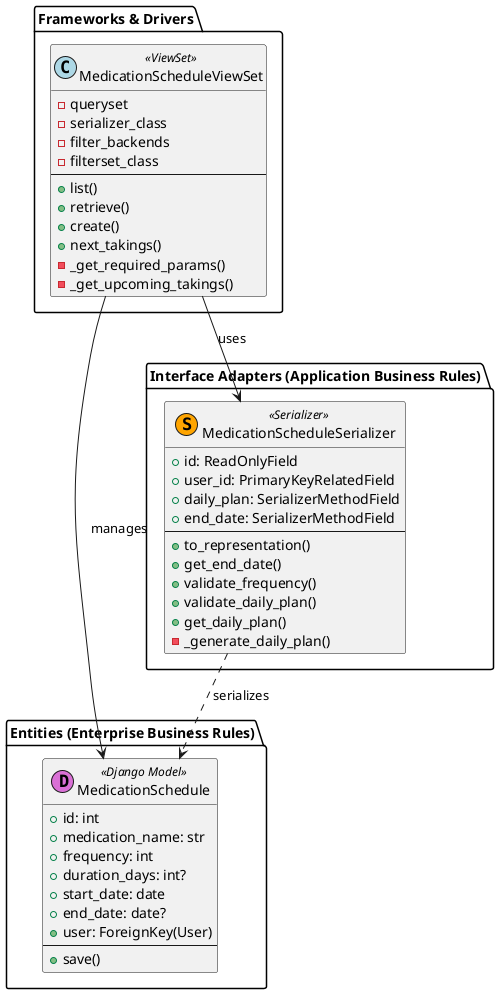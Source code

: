 @startuml
package "Entities (Enterprise Business Rules)" {
  class MedicationSchedule << (D,orchid) Django Model >> {
    + id: int
    + medication_name: str
    + frequency: int
    + duration_days: int?
    + start_date: date
    + end_date: date?
    + user: ForeignKey(User)
    --
    + save()
  }
}

package "Interface Adapters (Application Business Rules)" {
  class MedicationScheduleSerializer << (S,orange) Serializer >> {
    + id: ReadOnlyField
    + user_id: PrimaryKeyRelatedField
    + daily_plan: SerializerMethodField
    + end_date: SerializerMethodField
    --
    + to_representation()
    + get_end_date()
    + validate_frequency()
    + validate_daily_plan()
    + get_daily_plan()
    - _generate_daily_plan()
  }
}

package "Frameworks & Drivers" {
  class MedicationScheduleViewSet << (C,lightblue) ViewSet >> {
    - queryset
    - serializer_class
    - filter_backends
    - filterset_class
    --
    + list()
    + retrieve()
    + create()
    + next_takings()
    - _get_required_params()
    - _get_upcoming_takings()
  }
}

MedicationScheduleViewSet --> MedicationSchedule : "manages"
MedicationScheduleViewSet --> MedicationScheduleSerializer : "uses"
MedicationScheduleSerializer ..> MedicationSchedule : "serializes"
@enduml

